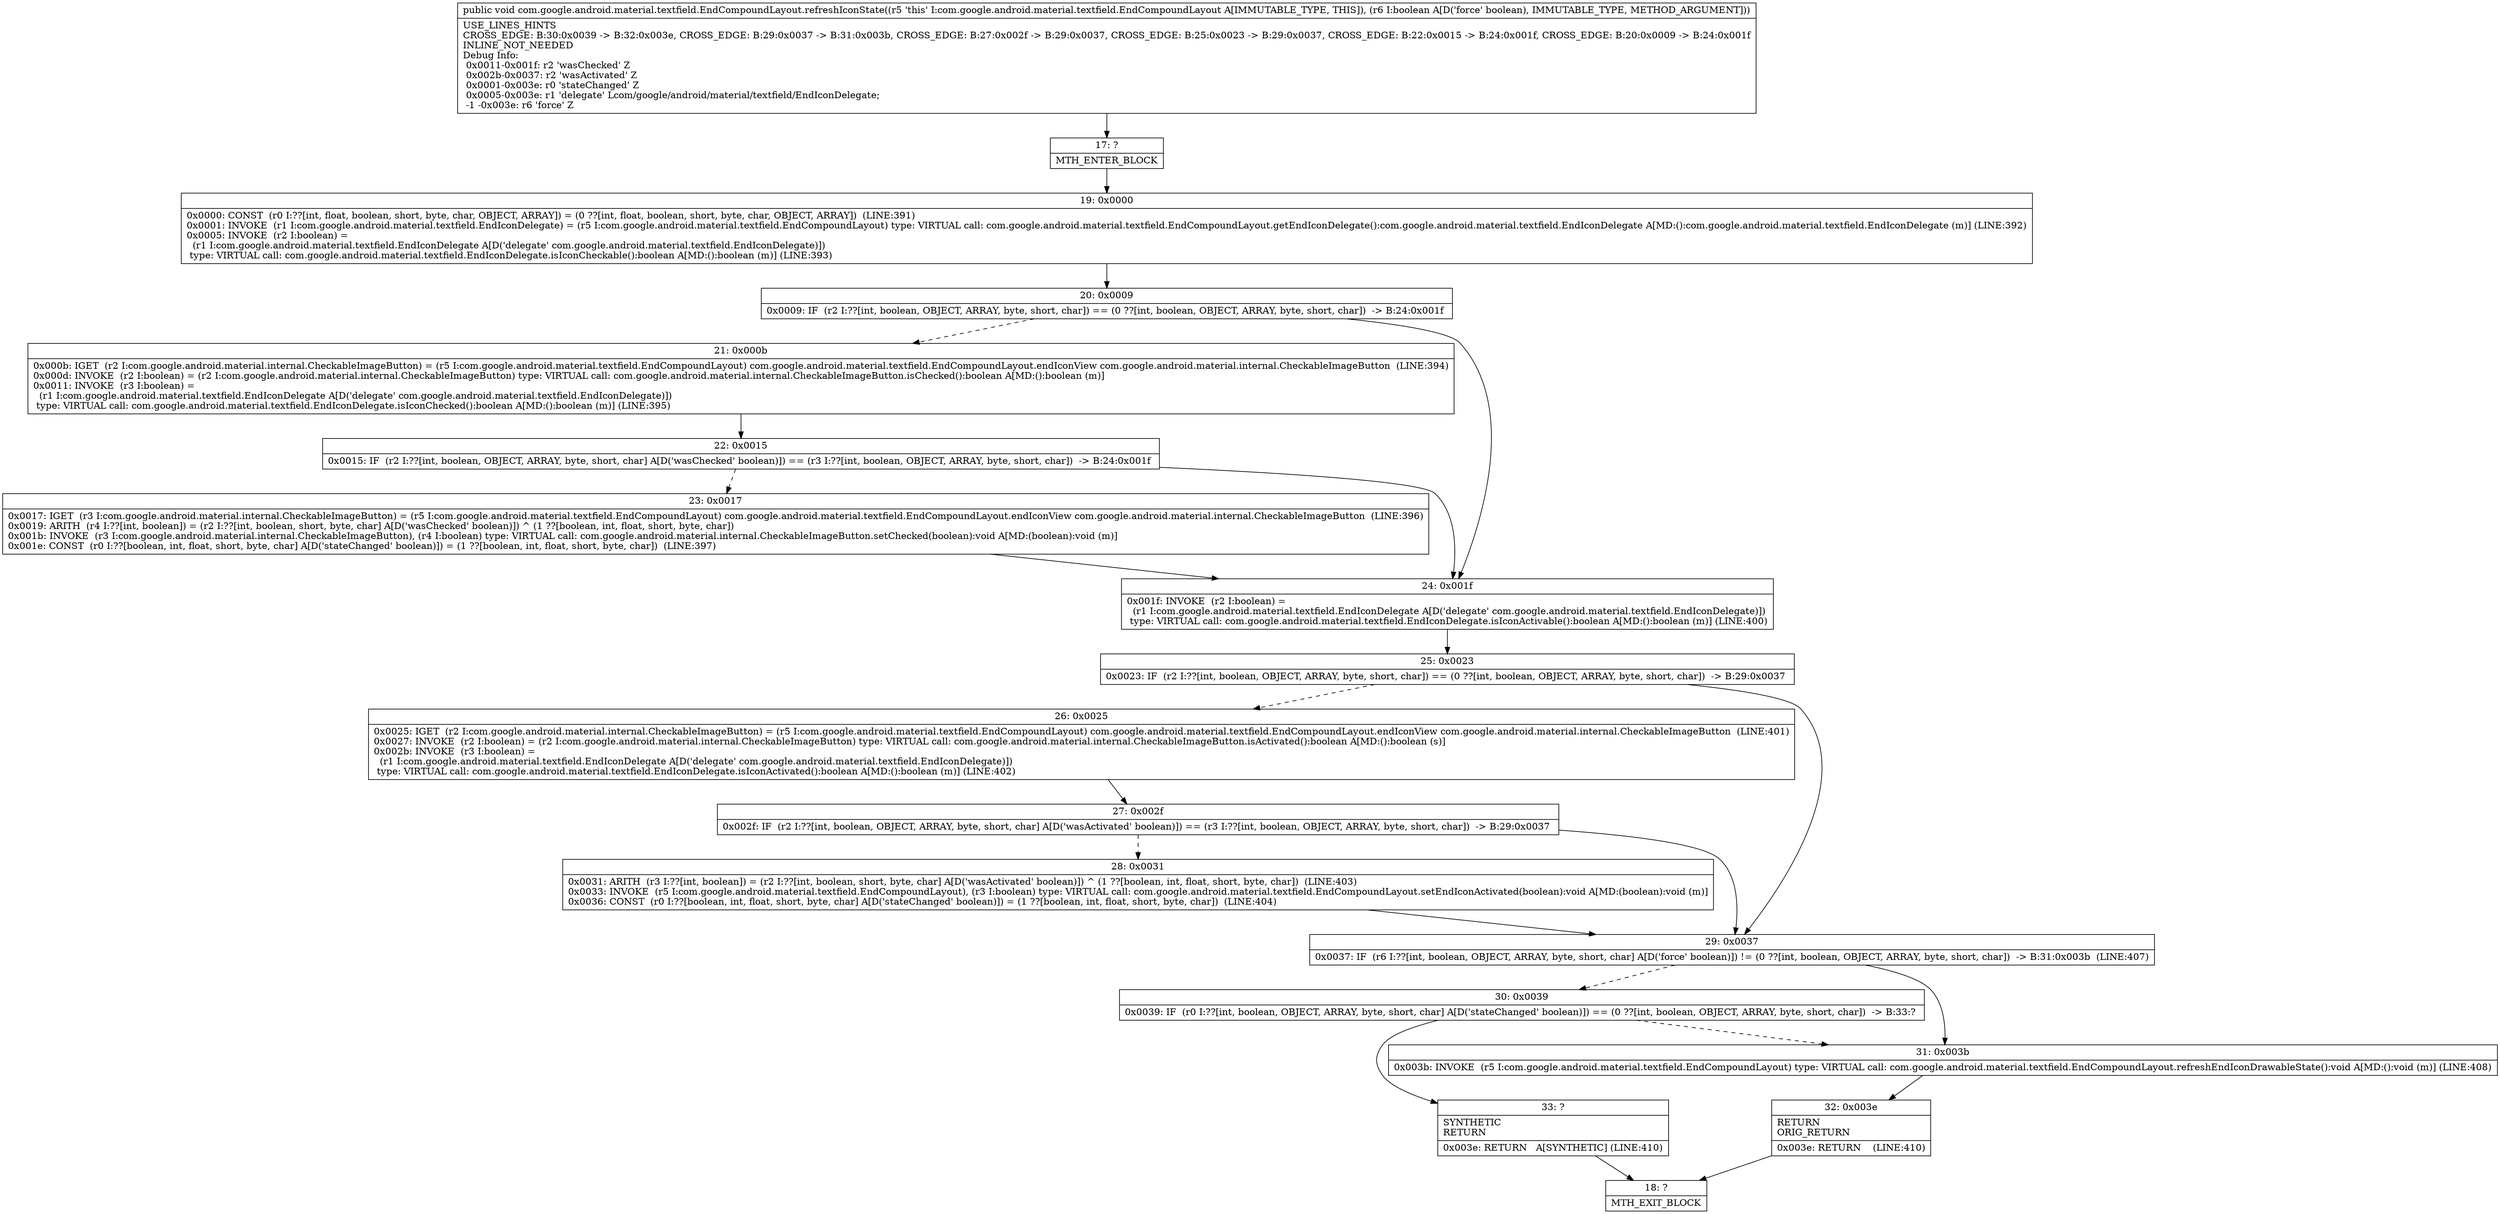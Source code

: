 digraph "CFG forcom.google.android.material.textfield.EndCompoundLayout.refreshIconState(Z)V" {
Node_17 [shape=record,label="{17\:\ ?|MTH_ENTER_BLOCK\l}"];
Node_19 [shape=record,label="{19\:\ 0x0000|0x0000: CONST  (r0 I:??[int, float, boolean, short, byte, char, OBJECT, ARRAY]) = (0 ??[int, float, boolean, short, byte, char, OBJECT, ARRAY])  (LINE:391)\l0x0001: INVOKE  (r1 I:com.google.android.material.textfield.EndIconDelegate) = (r5 I:com.google.android.material.textfield.EndCompoundLayout) type: VIRTUAL call: com.google.android.material.textfield.EndCompoundLayout.getEndIconDelegate():com.google.android.material.textfield.EndIconDelegate A[MD:():com.google.android.material.textfield.EndIconDelegate (m)] (LINE:392)\l0x0005: INVOKE  (r2 I:boolean) = \l  (r1 I:com.google.android.material.textfield.EndIconDelegate A[D('delegate' com.google.android.material.textfield.EndIconDelegate)])\l type: VIRTUAL call: com.google.android.material.textfield.EndIconDelegate.isIconCheckable():boolean A[MD:():boolean (m)] (LINE:393)\l}"];
Node_20 [shape=record,label="{20\:\ 0x0009|0x0009: IF  (r2 I:??[int, boolean, OBJECT, ARRAY, byte, short, char]) == (0 ??[int, boolean, OBJECT, ARRAY, byte, short, char])  \-\> B:24:0x001f \l}"];
Node_21 [shape=record,label="{21\:\ 0x000b|0x000b: IGET  (r2 I:com.google.android.material.internal.CheckableImageButton) = (r5 I:com.google.android.material.textfield.EndCompoundLayout) com.google.android.material.textfield.EndCompoundLayout.endIconView com.google.android.material.internal.CheckableImageButton  (LINE:394)\l0x000d: INVOKE  (r2 I:boolean) = (r2 I:com.google.android.material.internal.CheckableImageButton) type: VIRTUAL call: com.google.android.material.internal.CheckableImageButton.isChecked():boolean A[MD:():boolean (m)]\l0x0011: INVOKE  (r3 I:boolean) = \l  (r1 I:com.google.android.material.textfield.EndIconDelegate A[D('delegate' com.google.android.material.textfield.EndIconDelegate)])\l type: VIRTUAL call: com.google.android.material.textfield.EndIconDelegate.isIconChecked():boolean A[MD:():boolean (m)] (LINE:395)\l}"];
Node_22 [shape=record,label="{22\:\ 0x0015|0x0015: IF  (r2 I:??[int, boolean, OBJECT, ARRAY, byte, short, char] A[D('wasChecked' boolean)]) == (r3 I:??[int, boolean, OBJECT, ARRAY, byte, short, char])  \-\> B:24:0x001f \l}"];
Node_23 [shape=record,label="{23\:\ 0x0017|0x0017: IGET  (r3 I:com.google.android.material.internal.CheckableImageButton) = (r5 I:com.google.android.material.textfield.EndCompoundLayout) com.google.android.material.textfield.EndCompoundLayout.endIconView com.google.android.material.internal.CheckableImageButton  (LINE:396)\l0x0019: ARITH  (r4 I:??[int, boolean]) = (r2 I:??[int, boolean, short, byte, char] A[D('wasChecked' boolean)]) ^ (1 ??[boolean, int, float, short, byte, char]) \l0x001b: INVOKE  (r3 I:com.google.android.material.internal.CheckableImageButton), (r4 I:boolean) type: VIRTUAL call: com.google.android.material.internal.CheckableImageButton.setChecked(boolean):void A[MD:(boolean):void (m)]\l0x001e: CONST  (r0 I:??[boolean, int, float, short, byte, char] A[D('stateChanged' boolean)]) = (1 ??[boolean, int, float, short, byte, char])  (LINE:397)\l}"];
Node_24 [shape=record,label="{24\:\ 0x001f|0x001f: INVOKE  (r2 I:boolean) = \l  (r1 I:com.google.android.material.textfield.EndIconDelegate A[D('delegate' com.google.android.material.textfield.EndIconDelegate)])\l type: VIRTUAL call: com.google.android.material.textfield.EndIconDelegate.isIconActivable():boolean A[MD:():boolean (m)] (LINE:400)\l}"];
Node_25 [shape=record,label="{25\:\ 0x0023|0x0023: IF  (r2 I:??[int, boolean, OBJECT, ARRAY, byte, short, char]) == (0 ??[int, boolean, OBJECT, ARRAY, byte, short, char])  \-\> B:29:0x0037 \l}"];
Node_26 [shape=record,label="{26\:\ 0x0025|0x0025: IGET  (r2 I:com.google.android.material.internal.CheckableImageButton) = (r5 I:com.google.android.material.textfield.EndCompoundLayout) com.google.android.material.textfield.EndCompoundLayout.endIconView com.google.android.material.internal.CheckableImageButton  (LINE:401)\l0x0027: INVOKE  (r2 I:boolean) = (r2 I:com.google.android.material.internal.CheckableImageButton) type: VIRTUAL call: com.google.android.material.internal.CheckableImageButton.isActivated():boolean A[MD:():boolean (s)]\l0x002b: INVOKE  (r3 I:boolean) = \l  (r1 I:com.google.android.material.textfield.EndIconDelegate A[D('delegate' com.google.android.material.textfield.EndIconDelegate)])\l type: VIRTUAL call: com.google.android.material.textfield.EndIconDelegate.isIconActivated():boolean A[MD:():boolean (m)] (LINE:402)\l}"];
Node_27 [shape=record,label="{27\:\ 0x002f|0x002f: IF  (r2 I:??[int, boolean, OBJECT, ARRAY, byte, short, char] A[D('wasActivated' boolean)]) == (r3 I:??[int, boolean, OBJECT, ARRAY, byte, short, char])  \-\> B:29:0x0037 \l}"];
Node_28 [shape=record,label="{28\:\ 0x0031|0x0031: ARITH  (r3 I:??[int, boolean]) = (r2 I:??[int, boolean, short, byte, char] A[D('wasActivated' boolean)]) ^ (1 ??[boolean, int, float, short, byte, char])  (LINE:403)\l0x0033: INVOKE  (r5 I:com.google.android.material.textfield.EndCompoundLayout), (r3 I:boolean) type: VIRTUAL call: com.google.android.material.textfield.EndCompoundLayout.setEndIconActivated(boolean):void A[MD:(boolean):void (m)]\l0x0036: CONST  (r0 I:??[boolean, int, float, short, byte, char] A[D('stateChanged' boolean)]) = (1 ??[boolean, int, float, short, byte, char])  (LINE:404)\l}"];
Node_29 [shape=record,label="{29\:\ 0x0037|0x0037: IF  (r6 I:??[int, boolean, OBJECT, ARRAY, byte, short, char] A[D('force' boolean)]) != (0 ??[int, boolean, OBJECT, ARRAY, byte, short, char])  \-\> B:31:0x003b  (LINE:407)\l}"];
Node_30 [shape=record,label="{30\:\ 0x0039|0x0039: IF  (r0 I:??[int, boolean, OBJECT, ARRAY, byte, short, char] A[D('stateChanged' boolean)]) == (0 ??[int, boolean, OBJECT, ARRAY, byte, short, char])  \-\> B:33:? \l}"];
Node_33 [shape=record,label="{33\:\ ?|SYNTHETIC\lRETURN\l|0x003e: RETURN   A[SYNTHETIC] (LINE:410)\l}"];
Node_18 [shape=record,label="{18\:\ ?|MTH_EXIT_BLOCK\l}"];
Node_31 [shape=record,label="{31\:\ 0x003b|0x003b: INVOKE  (r5 I:com.google.android.material.textfield.EndCompoundLayout) type: VIRTUAL call: com.google.android.material.textfield.EndCompoundLayout.refreshEndIconDrawableState():void A[MD:():void (m)] (LINE:408)\l}"];
Node_32 [shape=record,label="{32\:\ 0x003e|RETURN\lORIG_RETURN\l|0x003e: RETURN    (LINE:410)\l}"];
MethodNode[shape=record,label="{public void com.google.android.material.textfield.EndCompoundLayout.refreshIconState((r5 'this' I:com.google.android.material.textfield.EndCompoundLayout A[IMMUTABLE_TYPE, THIS]), (r6 I:boolean A[D('force' boolean), IMMUTABLE_TYPE, METHOD_ARGUMENT]))  | USE_LINES_HINTS\lCROSS_EDGE: B:30:0x0039 \-\> B:32:0x003e, CROSS_EDGE: B:29:0x0037 \-\> B:31:0x003b, CROSS_EDGE: B:27:0x002f \-\> B:29:0x0037, CROSS_EDGE: B:25:0x0023 \-\> B:29:0x0037, CROSS_EDGE: B:22:0x0015 \-\> B:24:0x001f, CROSS_EDGE: B:20:0x0009 \-\> B:24:0x001f\lINLINE_NOT_NEEDED\lDebug Info:\l  0x0011\-0x001f: r2 'wasChecked' Z\l  0x002b\-0x0037: r2 'wasActivated' Z\l  0x0001\-0x003e: r0 'stateChanged' Z\l  0x0005\-0x003e: r1 'delegate' Lcom\/google\/android\/material\/textfield\/EndIconDelegate;\l  \-1 \-0x003e: r6 'force' Z\l}"];
MethodNode -> Node_17;Node_17 -> Node_19;
Node_19 -> Node_20;
Node_20 -> Node_21[style=dashed];
Node_20 -> Node_24;
Node_21 -> Node_22;
Node_22 -> Node_23[style=dashed];
Node_22 -> Node_24;
Node_23 -> Node_24;
Node_24 -> Node_25;
Node_25 -> Node_26[style=dashed];
Node_25 -> Node_29;
Node_26 -> Node_27;
Node_27 -> Node_28[style=dashed];
Node_27 -> Node_29;
Node_28 -> Node_29;
Node_29 -> Node_30[style=dashed];
Node_29 -> Node_31;
Node_30 -> Node_31[style=dashed];
Node_30 -> Node_33;
Node_33 -> Node_18;
Node_31 -> Node_32;
Node_32 -> Node_18;
}

